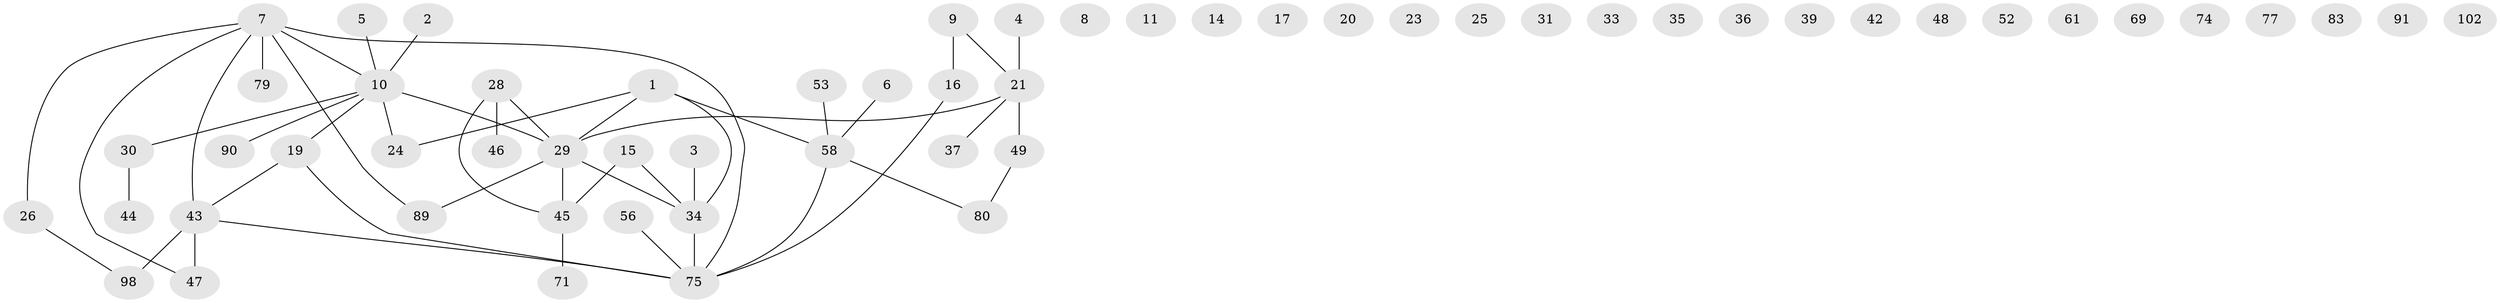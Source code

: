 // original degree distribution, {4: 0.06896551724137931, 1: 0.22413793103448276, 2: 0.31896551724137934, 0: 0.1724137931034483, 3: 0.1724137931034483, 5: 0.034482758620689655, 6: 0.008620689655172414}
// Generated by graph-tools (version 1.1) at 2025/16/03/04/25 18:16:43]
// undirected, 58 vertices, 49 edges
graph export_dot {
graph [start="1"]
  node [color=gray90,style=filled];
  1 [super="+107+62"];
  2 [super="+12"];
  3 [super="+108"];
  4 [super="+81"];
  5 [super="+63"];
  6;
  7 [super="+95"];
  8;
  9 [super="+18+60"];
  10 [super="+13"];
  11 [super="+104"];
  14;
  15 [super="+115+73"];
  16;
  17;
  19 [super="+50"];
  20;
  21 [super="+22+41+105+64"];
  23;
  24 [super="+40"];
  25;
  26;
  28 [super="+51"];
  29 [super="+87+32"];
  30 [super="+92+99+72"];
  31;
  33 [super="+112+68"];
  34 [super="+54+38"];
  35;
  36;
  37 [super="+78"];
  39;
  42;
  43 [super="+59"];
  44 [super="+84"];
  45 [super="+88+93"];
  46;
  47 [super="+66+57"];
  48;
  49;
  52;
  53;
  56;
  58 [super="+76+111+67"];
  61;
  69;
  71;
  74;
  75 [super="+109+86"];
  77;
  79;
  80 [super="+116"];
  83;
  89;
  90 [super="+97"];
  91;
  98 [super="+100"];
  102;
  1 -- 34;
  1 -- 58;
  1 -- 29;
  1 -- 24;
  2 -- 10;
  3 -- 34;
  4 -- 21;
  5 -- 10;
  6 -- 58;
  7 -- 75;
  7 -- 79;
  7 -- 89;
  7 -- 26;
  7 -- 43;
  7 -- 47;
  7 -- 10;
  9 -- 16;
  9 -- 21;
  10 -- 30;
  10 -- 19;
  10 -- 90 [weight=2];
  10 -- 24;
  10 -- 29;
  15 -- 45;
  15 -- 34;
  16 -- 75;
  19 -- 75;
  19 -- 43;
  21 -- 37;
  21 -- 49;
  21 -- 29;
  26 -- 98;
  28 -- 29;
  28 -- 45;
  28 -- 46;
  29 -- 34;
  29 -- 45;
  29 -- 89;
  30 -- 44;
  34 -- 75;
  43 -- 98 [weight=2];
  43 -- 75;
  43 -- 47;
  45 -- 71;
  49 -- 80;
  53 -- 58;
  56 -- 75;
  58 -- 80;
  58 -- 75;
}
